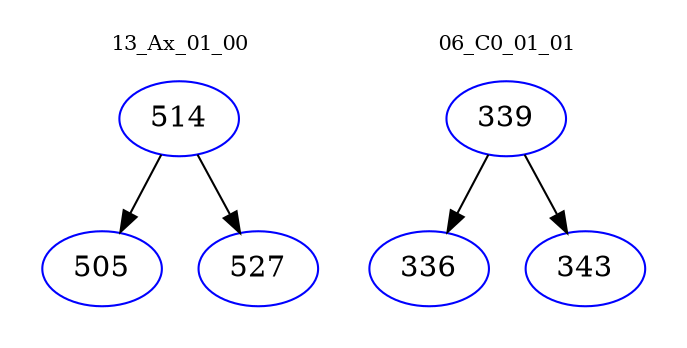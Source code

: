 digraph{
subgraph cluster_0 {
color = white
label = "13_Ax_01_00";
fontsize=10;
T0_514 [label="514", color="blue"]
T0_514 -> T0_505 [color="black"]
T0_505 [label="505", color="blue"]
T0_514 -> T0_527 [color="black"]
T0_527 [label="527", color="blue"]
}
subgraph cluster_1 {
color = white
label = "06_C0_01_01";
fontsize=10;
T1_339 [label="339", color="blue"]
T1_339 -> T1_336 [color="black"]
T1_336 [label="336", color="blue"]
T1_339 -> T1_343 [color="black"]
T1_343 [label="343", color="blue"]
}
}
